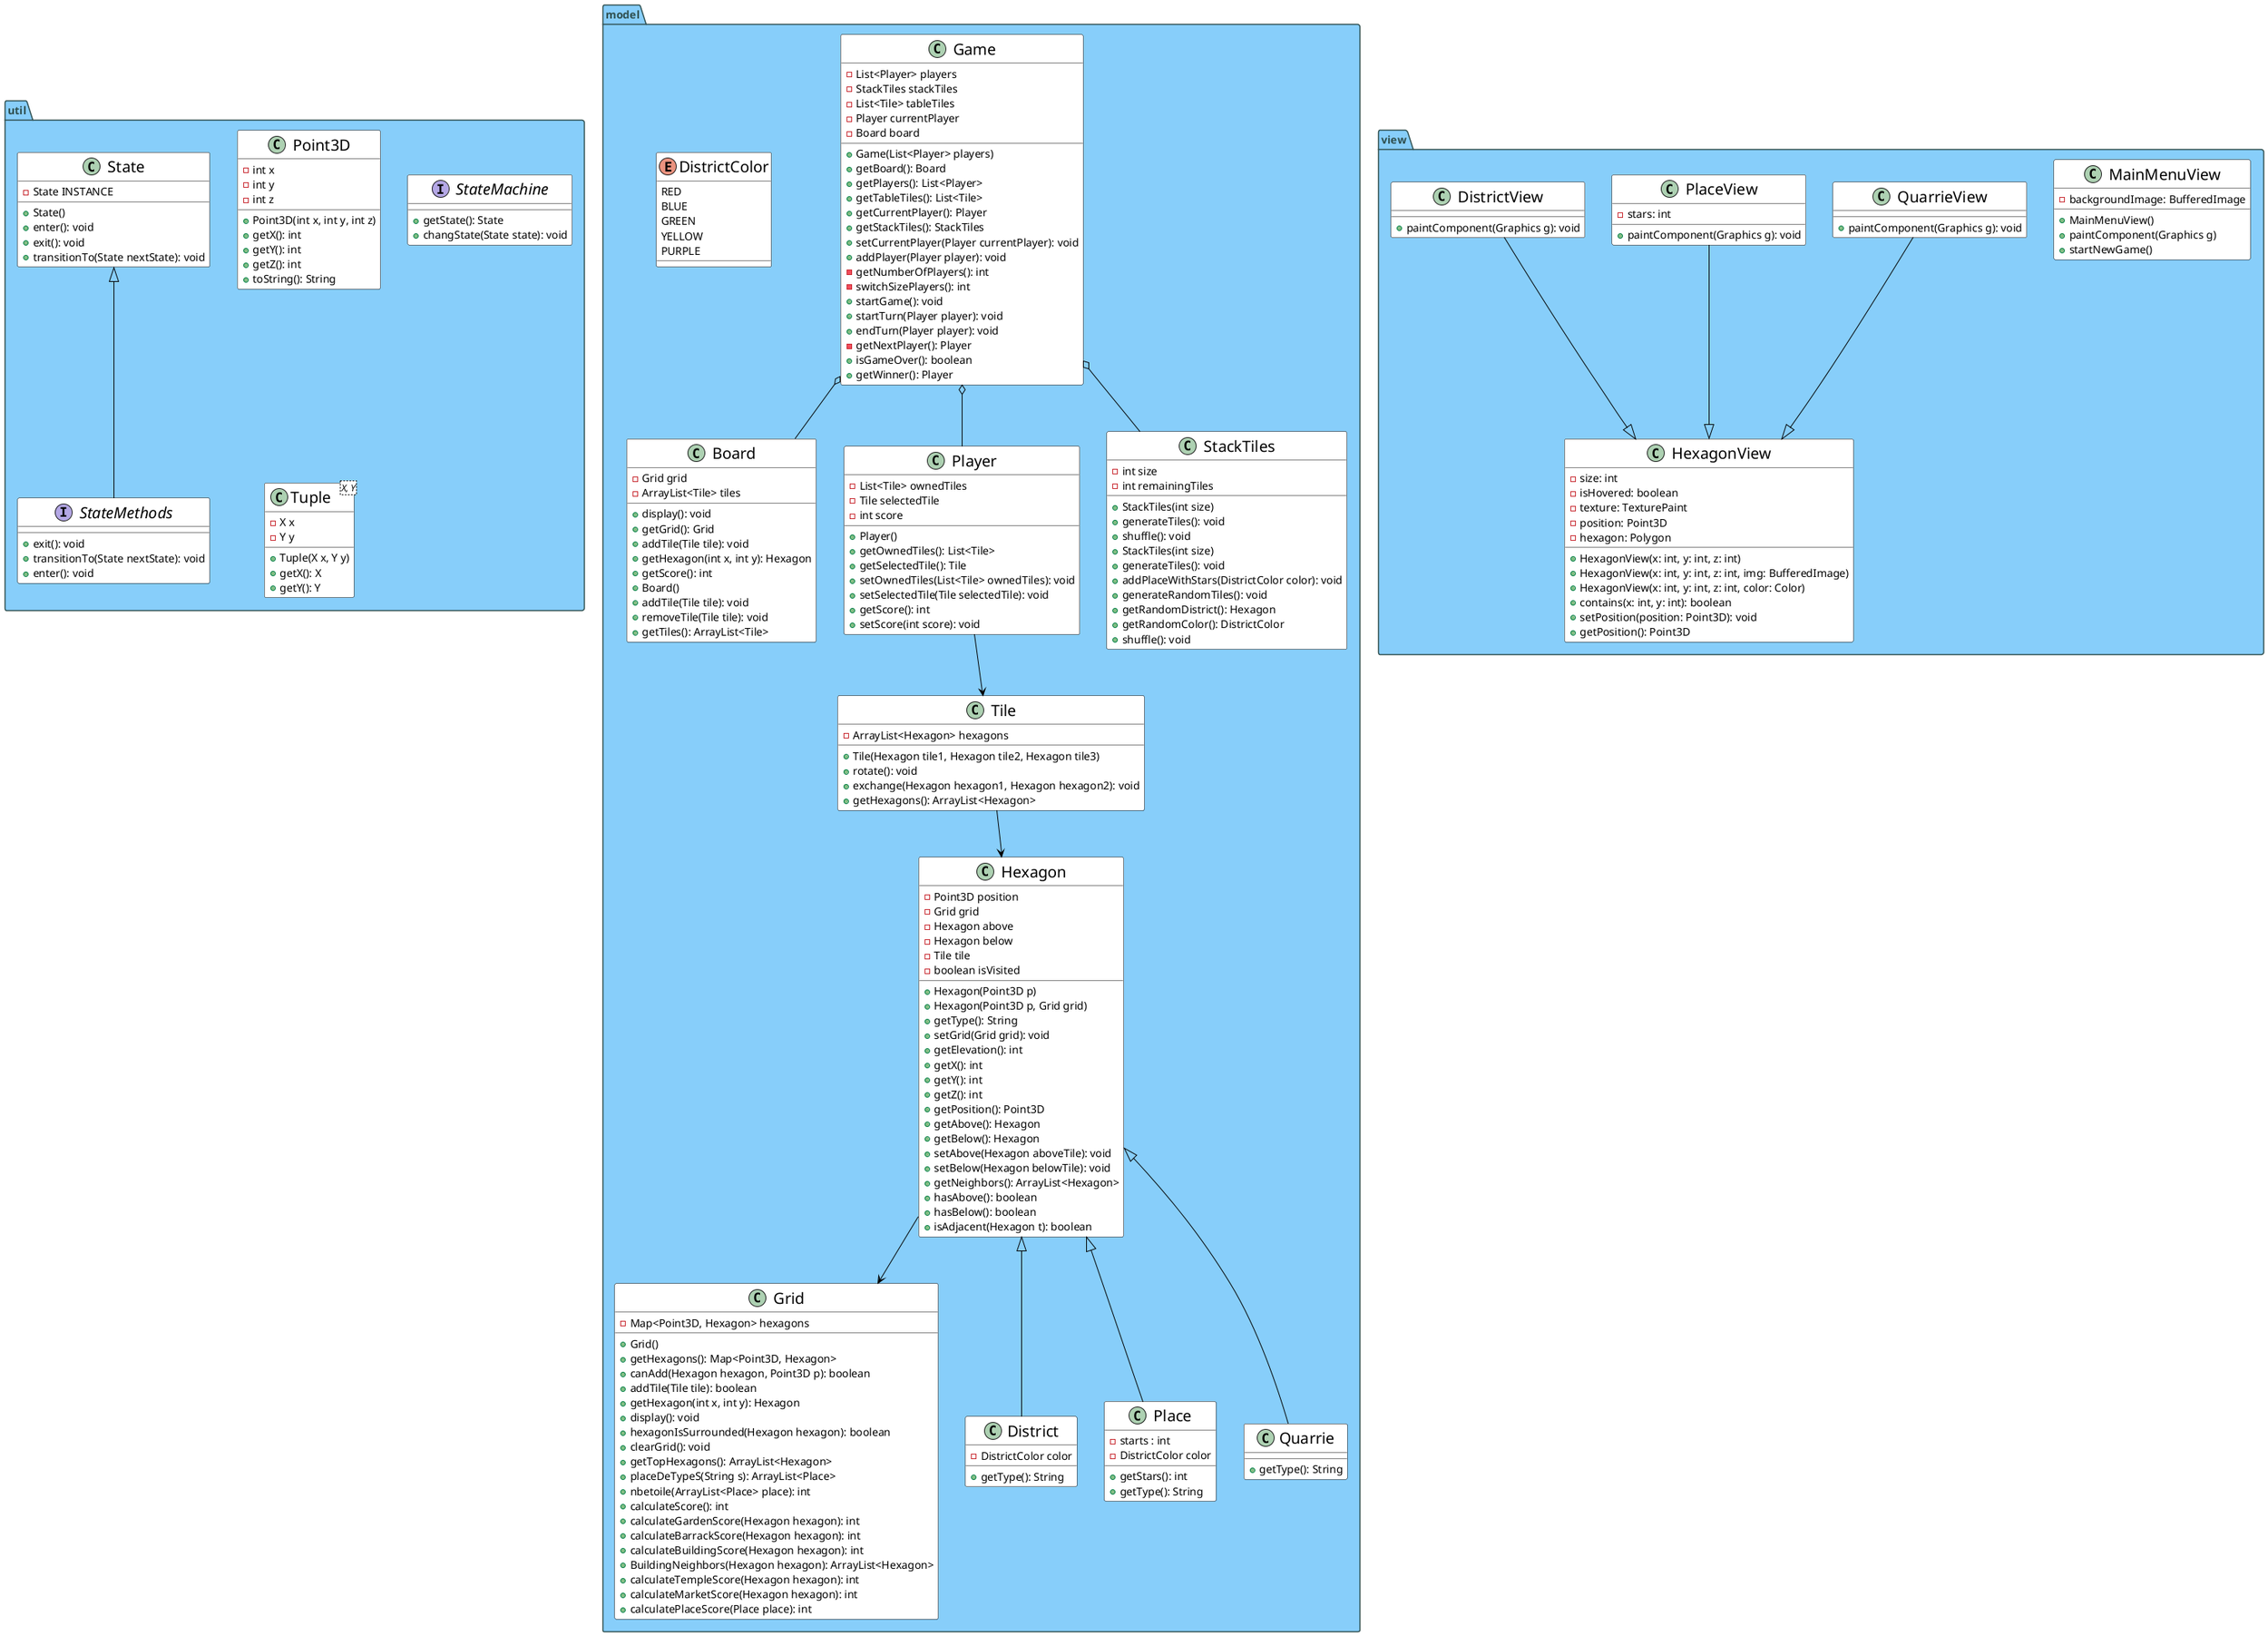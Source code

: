 @startuml

!define TILE_SIZE 28
!define BORDER_SIZE 1

skinparam class {
    BackgroundColor Bla
    BorderColor Black
    ArrowColor Black
    FontName Arial
    FontSize 20
}

skinparam stereotypeCBackgroundColor LightGray
skinparam stereotypeCBorderColor Black

skinparam package {
            BackgroundColor LightSkyBlue
            BorderColor DarkSlateGray
            FontColor DarkSlateGray
            ArrowColor DarkSlateGray
}

package model {



    class Board {
        - Grid grid
        + display(): void
        + getGrid(): Grid
        + addTile(Tile tile): void
        + getHexagon(int x, int y): Hexagon
        + getScore(): int
    }

    class Game {
        - List<Player> players
        - StackTiles stackTiles
        - List<Tile> tableTiles
        - Player currentPlayer
        - Board board
        + Game(List<Player> players)
        + getBoard(): Board
        + getPlayers(): List<Player>
        + getTableTiles(): List<Tile>
        + getCurrentPlayer(): Player
        + getStackTiles(): StackTiles
        + setCurrentPlayer(Player currentPlayer): void
        + addPlayer(Player player): void
        - getNumberOfPlayers(): int
        - switchSizePlayers(): int
        + startGame(): void
        + startTurn(Player player): void
        + endTurn(Player player): void
        - getNextPlayer(): Player
        + isGameOver(): boolean
        + getWinner(): Player
    }

    class Player {
        - List<Tile> ownedTiles
        - Tile selectedTile
        - int score
        + Player()
        + getOwnedTiles(): List<Tile>
        + getSelectedTile(): Tile
        + setOwnedTiles(List<Tile> ownedTiles): void
        + setSelectedTile(Tile selectedTile): void
        + getScore(): int
        + setScore(int score): void
    }

    class Tile {
        - ArrayList<Hexagon> hexagons
        + Tile(Hexagon tile1, Hexagon tile2, Hexagon tile3)
        + rotate(): void
        + exchange(Hexagon hexagon1, Hexagon hexagon2): void
        + getHexagons(): ArrayList<Hexagon>
    }

    class Hexagon {
        - Point3D position
        - Grid grid
        - Hexagon above
        - Hexagon below
        - Tile tile
        - boolean isVisited
        + Hexagon(Point3D p)
        + Hexagon(Point3D p, Grid grid)
        + getType(): String
        + setGrid(Grid grid): void
        + getElevation(): int
        + getX(): int
        + getY(): int
        + getZ(): int
        + getPosition(): Point3D
        + getAbove(): Hexagon
        + getBelow(): Hexagon
        + setAbove(Hexagon aboveTile): void
        + setBelow(Hexagon belowTile): void
        + getNeighbors(): ArrayList<Hexagon>
        + hasAbove(): boolean
        + hasBelow(): boolean
        + isAdjacent(Hexagon t): boolean
    }

    class StackTiles {
        - int size
        + StackTiles(int size)
        + generateTiles(): void
        + shuffle(): void
    }

    class Board {
        + Board()
        - ArrayList<Tile> tiles
        + addTile(Tile tile): void
        + removeTile(Tile tile): void
        + getTiles(): ArrayList<Tile>
    }

    class Grid {
            - Map<Point3D, Hexagon> hexagons
            + Grid()
            + getHexagons(): Map<Point3D, Hexagon>
            + canAdd(Hexagon hexagon, Point3D p): boolean
            + addTile(Tile tile): boolean
            + getHexagon(int x, int y): Hexagon
            + display(): void
            + hexagonIsSurrounded(Hexagon hexagon): boolean
            + clearGrid(): void
            + getTopHexagons(): ArrayList<Hexagon>
            + placeDeTypeS(String s): ArrayList<Place>
            + nbetoile(ArrayList<Place> place): int
            + calculateScore(): int
            + calculateGardenScore(Hexagon hexagon): int
            + calculateBarrackScore(Hexagon hexagon): int
            + calculateBuildingScore(Hexagon hexagon): int
            + BuildingNeighbors(Hexagon hexagon): ArrayList<Hexagon>
            + calculateTempleScore(Hexagon hexagon): int
            + calculateMarketScore(Hexagon hexagon): int
            + calculatePlaceScore(Place place): int
    }

    enum DistrictColor {
        RED
        BLUE
        GREEN
        YELLOW
        PURPLE
    }

    class District {
        - DistrictColor color
        + getType(): String
    }

    class Place {
        - starts : int
        - DistrictColor color
        + getStars(): int
        + getType(): String
    }

    class Quarrie {
        + getType(): String
    }

    class StackTiles {
        - int remainingTiles
        + StackTiles(int size)
        + generateTiles(): void
        + addPlaceWithStars(DistrictColor color): void
        + generateRandomTiles(): void
        + getRandomDistrict(): Hexagon
        + getRandomColor(): DistrictColor
        + shuffle(): void
    }

    Hexagon <|-- District
    Hexagon <|-- Place
    Hexagon <|-- Quarrie

    Game o-- Player
    Game o-- Board
    Game o-- StackTiles

    Player --> Tile
    Tile --> Hexagon
    Hexagon --> Grid

}

package util {
    class Point3D {
        - int x
        - int y
        - int z
        + Point3D(int x, int y, int z)
        + getX(): int
        + getY(): int
        + getZ(): int
        + toString(): String
    }

    interface StateMethods{
        + exit(): void
        + transitionTo(State nextState): void
        + enter(): void
    }

    interface StateMachine {
        + getState(): State
        + changState(State state): void
    }

    class State {
        - State INSTANCE
        + State()
        + enter(): void
        + exit(): void
        + transitionTo(State nextState): void
    }

    class Tuple<X, Y> {
        - X x
        - Y y
        + Tuple(X x, Y y)
        + getX(): X
        + getY(): Y
    }

    State <|-- StateMethods

}

package view{

    class MainMenuView {
        - backgroundImage: BufferedImage
        + MainMenuView()
        + paintComponent(Graphics g)
        + startNewGame()
    }

    class HexagonView {
        - size: int
        - isHovered: boolean
        - texture: TexturePaint
        - position: Point3D
        - hexagon: Polygon
        + HexagonView(x: int, y: int, z: int)
        + HexagonView(x: int, y: int, z: int, img: BufferedImage)
        + HexagonView(x: int, y: int, z: int, color: Color)
        + contains(x: int, y: int): boolean
        + setPosition(position: Point3D): void
        + getPosition(): Point3D
    }

    class QuarrieView {
        + paintComponent(Graphics g): void
    }

    class PlaceView {
        - stars: int
        + paintComponent(Graphics g): void
    }

    class DistrictView {
        + paintComponent(Graphics g): void
    }

    QuarrieView --|> HexagonView
    PlaceView --|> HexagonView
    DistrictView --|> HexagonView

}

@enduml
